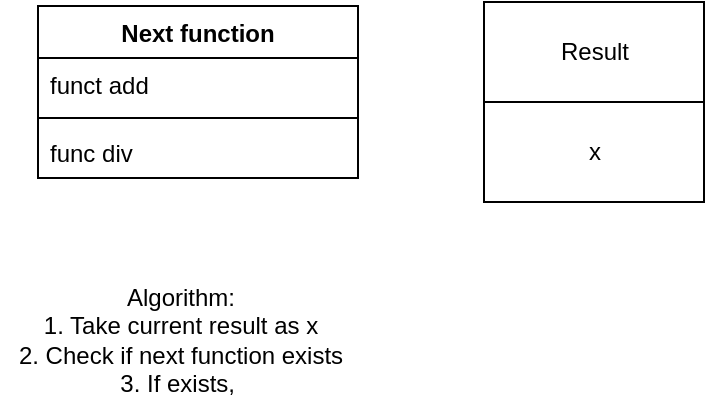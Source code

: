 <mxfile version="20.0.4" type="github">
  <diagram name="Page-1" id="c4acf3e9-155e-7222-9cf6-157b1a14988f">
    <mxGraphModel dx="981" dy="526" grid="0" gridSize="10" guides="1" tooltips="1" connect="1" arrows="1" fold="1" page="1" pageScale="1" pageWidth="850" pageHeight="1100" background="none" math="0" shadow="0">
      <root>
        <mxCell id="0" />
        <mxCell id="1" parent="0" />
        <mxCell id="6PY8VP7G4BEyEFtIkNE3-2" value="Next function" style="swimlane;fontStyle=1;align=center;verticalAlign=top;childLayout=stackLayout;horizontal=1;startSize=26;horizontalStack=0;resizeParent=1;resizeParentMax=0;resizeLast=0;collapsible=1;marginBottom=0;" vertex="1" parent="1">
          <mxGeometry x="64" y="70" width="160" height="86" as="geometry" />
        </mxCell>
        <mxCell id="6PY8VP7G4BEyEFtIkNE3-3" value="funct add" style="text;strokeColor=none;fillColor=none;align=left;verticalAlign=top;spacingLeft=4;spacingRight=4;overflow=hidden;rotatable=0;points=[[0,0.5],[1,0.5]];portConstraint=eastwest;" vertex="1" parent="6PY8VP7G4BEyEFtIkNE3-2">
          <mxGeometry y="26" width="160" height="26" as="geometry" />
        </mxCell>
        <mxCell id="6PY8VP7G4BEyEFtIkNE3-4" value="" style="line;strokeWidth=1;fillColor=none;align=left;verticalAlign=middle;spacingTop=-1;spacingLeft=3;spacingRight=3;rotatable=0;labelPosition=right;points=[];portConstraint=eastwest;" vertex="1" parent="6PY8VP7G4BEyEFtIkNE3-2">
          <mxGeometry y="52" width="160" height="8" as="geometry" />
        </mxCell>
        <mxCell id="6PY8VP7G4BEyEFtIkNE3-5" value="func div" style="text;strokeColor=none;fillColor=none;align=left;verticalAlign=top;spacingLeft=4;spacingRight=4;overflow=hidden;rotatable=0;points=[[0,0.5],[1,0.5]];portConstraint=eastwest;" vertex="1" parent="6PY8VP7G4BEyEFtIkNE3-2">
          <mxGeometry y="60" width="160" height="26" as="geometry" />
        </mxCell>
        <mxCell id="6PY8VP7G4BEyEFtIkNE3-9" value="" style="group" vertex="1" connectable="0" parent="1">
          <mxGeometry x="287" y="68" width="110" height="100" as="geometry" />
        </mxCell>
        <mxCell id="6PY8VP7G4BEyEFtIkNE3-6" value="Result" style="html=1;" vertex="1" parent="6PY8VP7G4BEyEFtIkNE3-9">
          <mxGeometry width="110" height="50" as="geometry" />
        </mxCell>
        <mxCell id="6PY8VP7G4BEyEFtIkNE3-7" value="x" style="html=1;" vertex="1" parent="6PY8VP7G4BEyEFtIkNE3-9">
          <mxGeometry y="50" width="110" height="50" as="geometry" />
        </mxCell>
        <mxCell id="6PY8VP7G4BEyEFtIkNE3-12" value="Algorithm:&lt;br&gt;1. Take current result as x&lt;br&gt;2. Check if next function exists&lt;br&gt;3. If exists,&amp;nbsp;" style="text;html=1;align=center;verticalAlign=middle;resizable=0;points=[];autosize=1;strokeColor=none;fillColor=none;" vertex="1" parent="1">
          <mxGeometry x="45" y="202" width="180" height="70" as="geometry" />
        </mxCell>
      </root>
    </mxGraphModel>
  </diagram>
</mxfile>

